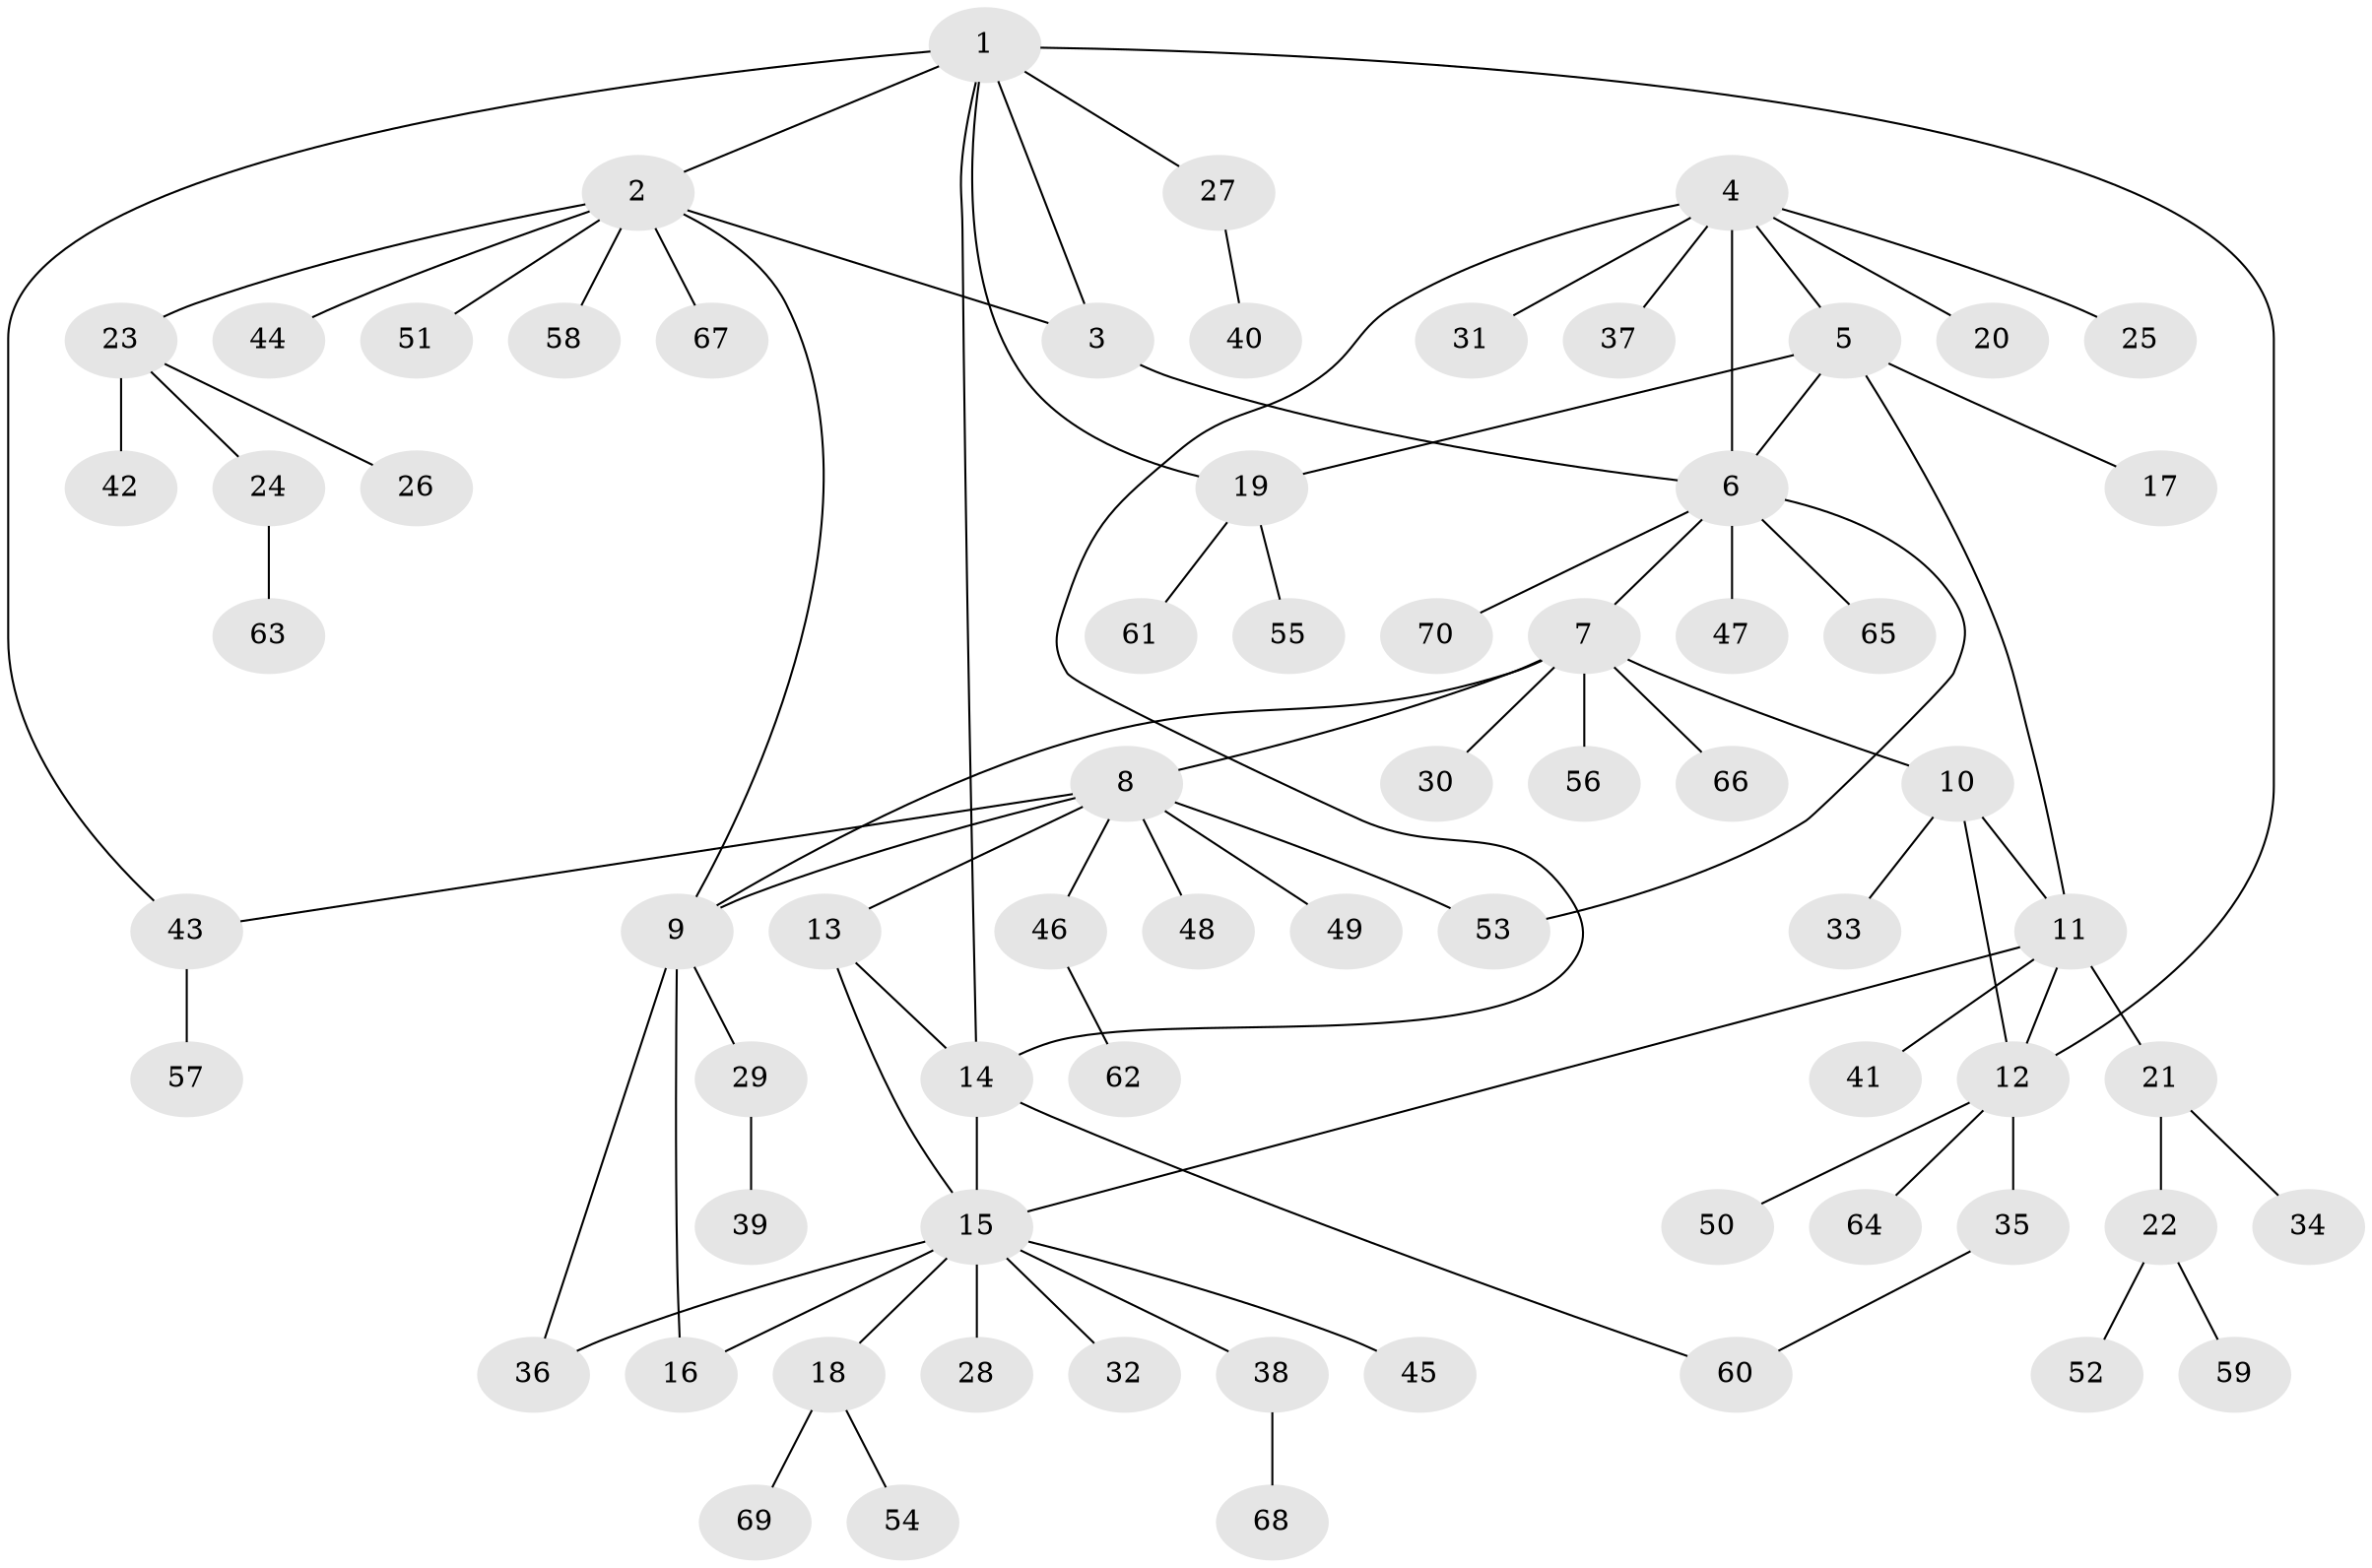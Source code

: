// Generated by graph-tools (version 1.1) at 2025/15/03/09/25 04:15:46]
// undirected, 70 vertices, 86 edges
graph export_dot {
graph [start="1"]
  node [color=gray90,style=filled];
  1;
  2;
  3;
  4;
  5;
  6;
  7;
  8;
  9;
  10;
  11;
  12;
  13;
  14;
  15;
  16;
  17;
  18;
  19;
  20;
  21;
  22;
  23;
  24;
  25;
  26;
  27;
  28;
  29;
  30;
  31;
  32;
  33;
  34;
  35;
  36;
  37;
  38;
  39;
  40;
  41;
  42;
  43;
  44;
  45;
  46;
  47;
  48;
  49;
  50;
  51;
  52;
  53;
  54;
  55;
  56;
  57;
  58;
  59;
  60;
  61;
  62;
  63;
  64;
  65;
  66;
  67;
  68;
  69;
  70;
  1 -- 2;
  1 -- 3;
  1 -- 12;
  1 -- 14;
  1 -- 19;
  1 -- 27;
  1 -- 43;
  2 -- 3;
  2 -- 9;
  2 -- 23;
  2 -- 44;
  2 -- 51;
  2 -- 58;
  2 -- 67;
  3 -- 6;
  4 -- 5;
  4 -- 6;
  4 -- 14;
  4 -- 20;
  4 -- 25;
  4 -- 31;
  4 -- 37;
  5 -- 6;
  5 -- 11;
  5 -- 17;
  5 -- 19;
  6 -- 7;
  6 -- 47;
  6 -- 53;
  6 -- 65;
  6 -- 70;
  7 -- 8;
  7 -- 9;
  7 -- 10;
  7 -- 30;
  7 -- 56;
  7 -- 66;
  8 -- 9;
  8 -- 13;
  8 -- 43;
  8 -- 46;
  8 -- 48;
  8 -- 49;
  8 -- 53;
  9 -- 16;
  9 -- 29;
  9 -- 36;
  10 -- 11;
  10 -- 12;
  10 -- 33;
  11 -- 12;
  11 -- 15;
  11 -- 21;
  11 -- 41;
  12 -- 35;
  12 -- 50;
  12 -- 64;
  13 -- 14;
  13 -- 15;
  14 -- 15;
  14 -- 60;
  15 -- 16;
  15 -- 18;
  15 -- 28;
  15 -- 32;
  15 -- 36;
  15 -- 38;
  15 -- 45;
  18 -- 54;
  18 -- 69;
  19 -- 55;
  19 -- 61;
  21 -- 22;
  21 -- 34;
  22 -- 52;
  22 -- 59;
  23 -- 24;
  23 -- 26;
  23 -- 42;
  24 -- 63;
  27 -- 40;
  29 -- 39;
  35 -- 60;
  38 -- 68;
  43 -- 57;
  46 -- 62;
}

